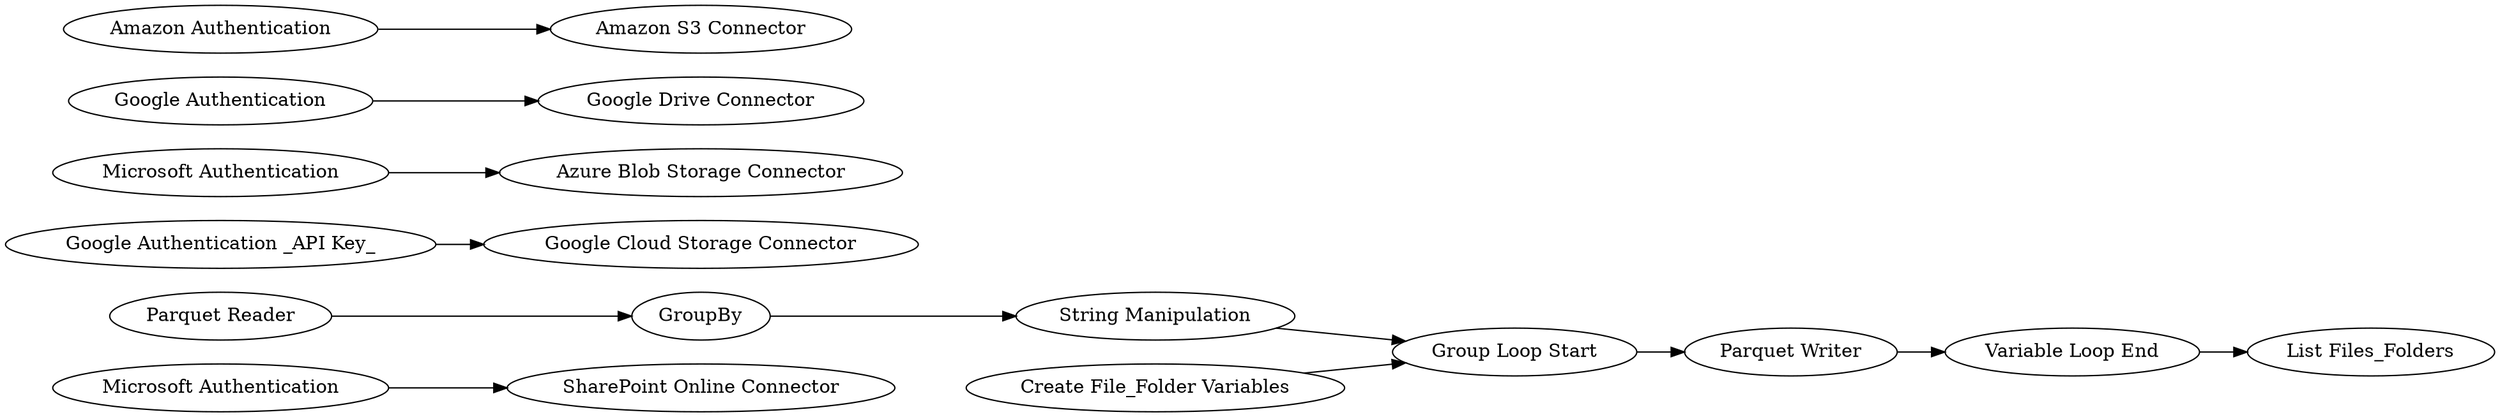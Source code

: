 digraph {
	1212 -> 1228
	1185 -> 1187
	1193 -> 1189
	1187 -> 1188
	1188 -> 1189
	1216 -> 1217
	1213 -> 1218
	1224 -> 1211
	1190 -> 1191
	1191 -> 1194
	1214 -> 1227
	1189 -> 1190
	1216 [label="Google Authentication _API Key_"]
	1194 [label="List Files_Folders"]
	1211 [label="Google Drive Connector"]
	1228 [label="SharePoint Online Connector"]
	1193 [label="Create File_Folder Variables"]
	1214 [label="Amazon Authentication"]
	1218 [label="Azure Blob Storage Connector"]
	1224 [label="Google Authentication"]
	1188 [label="String Manipulation"]
	1187 [label=GroupBy]
	1185 [label="Parquet Reader"]
	1217 [label="Google Cloud Storage Connector"]
	1190 [label="Parquet Writer"]
	1212 [label="Microsoft Authentication"]
	1189 [label="Group Loop Start"]
	1191 [label="Variable Loop End"]
	1213 [label="Microsoft Authentication"]
	1227 [label="Amazon S3 Connector"]
	rankdir=LR
}
